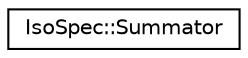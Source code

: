 digraph "Graphical Class Hierarchy"
{
  edge [fontname="Helvetica",fontsize="10",labelfontname="Helvetica",labelfontsize="10"];
  node [fontname="Helvetica",fontsize="10",shape=record];
  rankdir="LR";
  Node0 [label="IsoSpec::Summator",height=0.2,width=0.4,color="black", fillcolor="white", style="filled",URL="$class_iso_spec_1_1_summator.html"];
}
